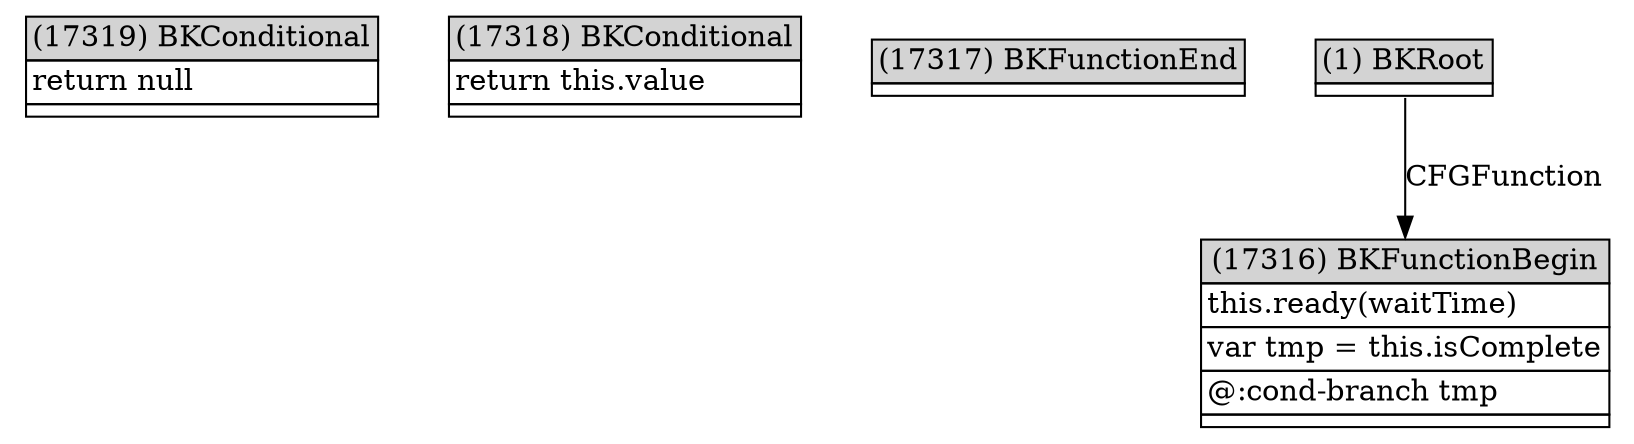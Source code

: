 digraph graphname {
	node [shape=plaintext];
n17319[label=<<table BORDER="0" CELLBORDER="1" CELLSPACING="0">
	<tr><td port="in" bgcolor="lightgray">(17319) BKConditional</td></tr>
	<tr><td port="e0" align="left">return null</td></tr>
	<tr><td port="out"></td></tr>
</table>>];
n17318[label=<<table BORDER="0" CELLBORDER="1" CELLSPACING="0">
	<tr><td port="in" bgcolor="lightgray">(17318) BKConditional</td></tr>
	<tr><td port="e0" align="left">return this.value</td></tr>
	<tr><td port="out"></td></tr>
</table>>];
n17317[label=<<table BORDER="0" CELLBORDER="1" CELLSPACING="0">
	<tr><td port="in" bgcolor="lightgray">(17317) BKFunctionEnd</td></tr>
	<tr><td port="out"></td></tr>
</table>>];
n17316[label=<<table BORDER="0" CELLBORDER="1" CELLSPACING="0">
	<tr><td port="in" bgcolor="lightgray">(17316) BKFunctionBegin</td></tr>
	<tr><td port="e0" align="left">this.ready(waitTime)</td></tr>
	<tr><td port="e1" align="left">var tmp = this.isComplete</td></tr>
	<tr><td port="e2" align="left">@:cond-branch tmp</td></tr>
	<tr><td port="out"></td></tr>
</table>>];
n1[label=<<table BORDER="0" CELLBORDER="1" CELLSPACING="0">
	<tr><td port="in" bgcolor="lightgray">(1) BKRoot</td></tr>
	<tr><td port="out"></td></tr>
</table>>];
n1:out -> n17316:in[label="CFGFunction"];
}
